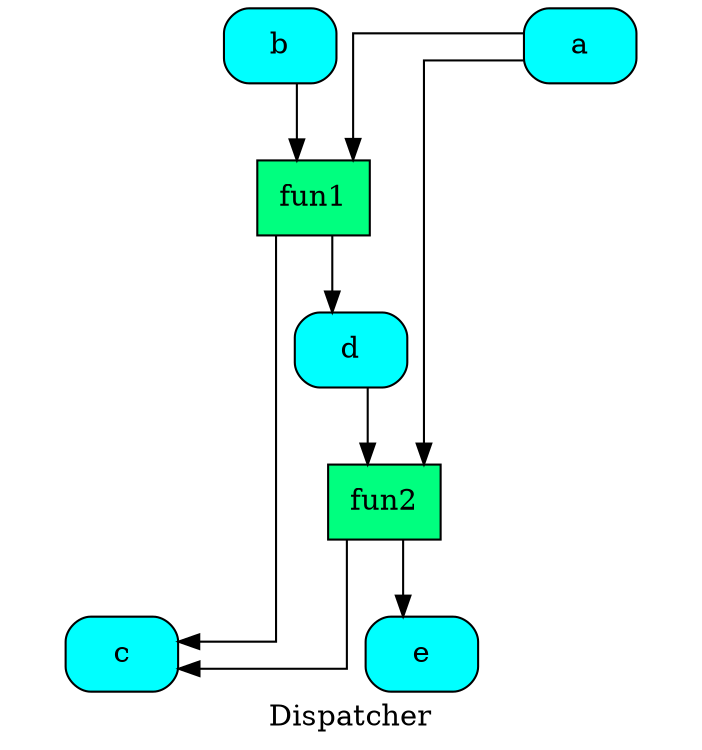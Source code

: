 digraph Dispatcher {
	graph [ratio=1]
	node [style=filled]
	splines = ortho
	label = "Dispatcher"
		Dispatcher_5731122394292607163 [label="{ b  }" fillcolor=cyan shape=Mrecord]
		Dispatcher_5321415535369325078 [label="{ fun1  }" fillcolor=springgreen shape=record]
		Dispatcher_5471397706553619705 [label="{ d  }" fillcolor=cyan shape=Mrecord]
		Dispatcher_6978204315916669291 [label="{ a  }" fillcolor=cyan shape=Mrecord]
		"Dispatcher_-9068828303841174803" [label="{ c  }" fillcolor=cyan shape=Mrecord]
		Dispatcher_336007812384011630 [label="{ e  }" fillcolor=cyan shape=Mrecord]
		Dispatcher_8713580508826828349 [label="{ fun2  }" fillcolor=springgreen shape=record]
			Dispatcher_5731122394292607163 -> Dispatcher_5321415535369325078
			Dispatcher_5321415535369325078 -> Dispatcher_5471397706553619705
			Dispatcher_5321415535369325078 -> "Dispatcher_-9068828303841174803"
			Dispatcher_5471397706553619705 -> Dispatcher_8713580508826828349
			Dispatcher_6978204315916669291 -> Dispatcher_8713580508826828349
			Dispatcher_6978204315916669291 -> Dispatcher_5321415535369325078
			Dispatcher_8713580508826828349 -> "Dispatcher_-9068828303841174803"
			Dispatcher_8713580508826828349 -> Dispatcher_336007812384011630
}